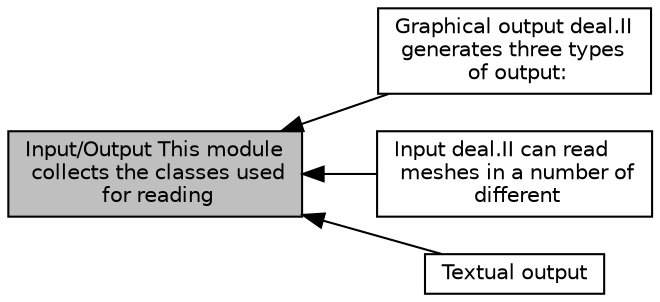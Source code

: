 digraph "Input/Output This module collects the classes used for reading"
{
  edge [fontname="Helvetica",fontsize="10",labelfontname="Helvetica",labelfontsize="10"];
  node [fontname="Helvetica",fontsize="10",shape=box];
  rankdir=LR;
  Node1 [label="Input/Output This module\l collects the classes used\l for reading",height=0.2,width=0.4,color="black", fillcolor="grey75", style="filled", fontcolor="black",tooltip="and writing meshes and data. There are two sub-modules for each of these operations."];
  Node3 [label="Graphical output deal.II\l generates three types\l of output:",height=0.2,width=0.4,color="black", fillcolor="white", style="filled",URL="$group__output.html",tooltip="it can write triangulations/meshes in formats understood by several mesh readers (including those of ..."];
  Node2 [label="Input deal.II can read\l meshes in a number of\l different",height=0.2,width=0.4,color="black", fillcolor="white", style="filled",URL="$group__input.html",tooltip="formats. However, all of them are constrained to so-called \"coarse meshes\", i.e. meshes that have no ..."];
  Node4 [label="Textual output",height=0.2,width=0.4,color="black", fillcolor="white", style="filled",URL="$group__textoutput.html",tooltip="In addition to classes that provide graphical output formats (see the Graphical output deal...."];
  Node1->Node2 [shape=plaintext, dir="back", style="solid"];
  Node1->Node3 [shape=plaintext, dir="back", style="solid"];
  Node1->Node4 [shape=plaintext, dir="back", style="solid"];
}
